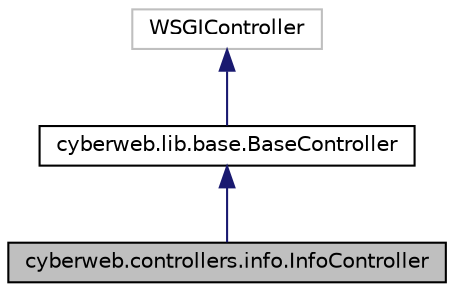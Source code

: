 digraph G
{
  edge [fontname="Helvetica",fontsize="10",labelfontname="Helvetica",labelfontsize="10"];
  node [fontname="Helvetica",fontsize="10",shape=record];
  Node1 [label="cyberweb.controllers.info.InfoController",height=0.2,width=0.4,color="black", fillcolor="grey75", style="filled" fontcolor="black"];
  Node2 -> Node1 [dir="back",color="midnightblue",fontsize="10",style="solid"];
  Node2 [label="cyberweb.lib.base.BaseController",height=0.2,width=0.4,color="black", fillcolor="white", style="filled",URL="$classcyberweb_1_1lib_1_1base_1_1_base_controller.html"];
  Node3 -> Node2 [dir="back",color="midnightblue",fontsize="10",style="solid"];
  Node3 [label="WSGIController",height=0.2,width=0.4,color="grey75", fillcolor="white", style="filled"];
}
